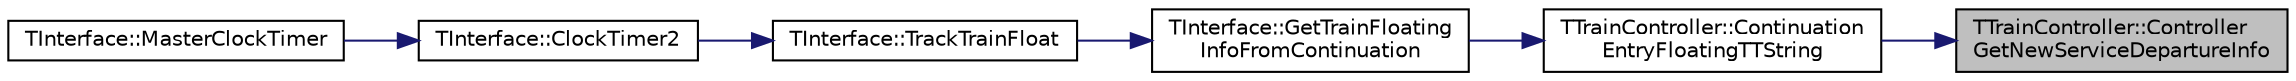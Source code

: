 digraph "TTrainController::ControllerGetNewServiceDepartureInfo"
{
 // INTERACTIVE_SVG=YES
 // LATEX_PDF_SIZE
  edge [fontname="Helvetica",fontsize="10",labelfontname="Helvetica",labelfontsize="10"];
  node [fontname="Helvetica",fontsize="10",shape=record];
  rankdir="RL";
  Node1 [label="TTrainController::Controller\lGetNewServiceDepartureInfo",height=0.2,width=0.4,color="black", fillcolor="grey75", style="filled", fontcolor="black",tooltip="Similar to TTrain::GetNewServiceDepartureInfo for use in ContinuationEntryFloatingTTString."];
  Node1 -> Node2 [dir="back",color="midnightblue",fontsize="10",style="solid",fontname="Helvetica"];
  Node2 [label="TTrainController::Continuation\lEntryFloatingTTString",height=0.2,width=0.4,color="black", fillcolor="white", style="filled",URL="$class_t_train_controller.html#a9c531d3df66921ada4e698bcf47f72f3",tooltip="Build string for use in floating window for expected trains at continuations."];
  Node2 -> Node3 [dir="back",color="midnightblue",fontsize="10",style="solid",fontname="Helvetica"];
  Node3 [label="TInterface::GetTrainFloating\lInfoFromContinuation",height=0.2,width=0.4,color="black", fillcolor="white", style="filled",URL="$class_t_interface.html#adc9ce6e5ee756279efbe92fd749355bf",tooltip="Called when floating train info needed and train hasn't entered yet."];
  Node3 -> Node4 [dir="back",color="midnightblue",fontsize="10",style="solid",fontname="Helvetica"];
  Node4 [label="TInterface::TrackTrainFloat",height=0.2,width=0.4,color="black", fillcolor="white", style="filled",URL="$class_t_interface.html#a9aaa19d39382a32701d7ded3b8c1802b",tooltip="Controls the floating window function, called during the ClockTimer2 function."];
  Node4 -> Node5 [dir="back",color="midnightblue",fontsize="10",style="solid",fontname="Helvetica"];
  Node5 [label="TInterface::ClockTimer2",height=0.2,width=0.4,color="black", fillcolor="white", style="filled",URL="$class_t_interface.html#a6139ffb52492eb89e5487a8a3cd647b5",tooltip="The main loop, called every clock tick via MasterClockTimer."];
  Node5 -> Node6 [dir="back",color="midnightblue",fontsize="10",style="solid",fontname="Helvetica"];
  Node6 [label="TInterface::MasterClockTimer",height=0.2,width=0.4,color="black", fillcolor="white", style="filled",URL="$class_t_interface.html#ace30a12d923fc7fb489afabb0a09aa4f",tooltip=" "];
}

